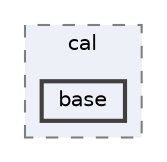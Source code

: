 digraph "repository/core/src/test/java/com/sterlite/cal/base"
{
 // LATEX_PDF_SIZE
  bgcolor="transparent";
  edge [fontname=Helvetica,fontsize=10,labelfontname=Helvetica,labelfontsize=10];
  node [fontname=Helvetica,fontsize=10,shape=box,height=0.2,width=0.4];
  compound=true
  subgraph clusterdir_1af25ac91432dd4db69109c93c33bbb5 {
    graph [ bgcolor="#edf0f7", pencolor="grey50", label="cal", fontname=Helvetica,fontsize=10 style="filled,dashed", URL="dir_1af25ac91432dd4db69109c93c33bbb5.html",tooltip=""]
  dir_1751ce614ab9ed7f440384f68af8b401 [label="base", fillcolor="#edf0f7", color="grey25", style="filled,bold", URL="dir_1751ce614ab9ed7f440384f68af8b401.html",tooltip=""];
  }
}
